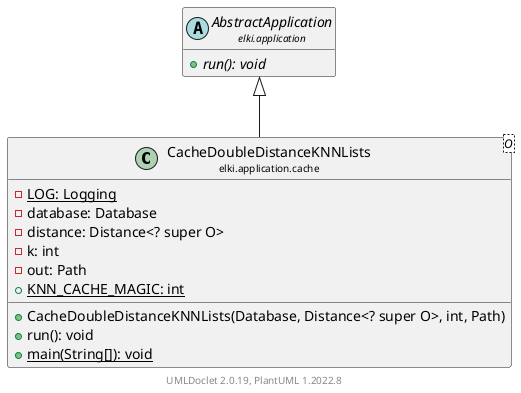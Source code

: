 @startuml
    remove .*\.(Instance|Par|Parameterizer|Factory)$
    set namespaceSeparator none
    hide empty fields
    hide empty methods

    class "<size:14>CacheDoubleDistanceKNNLists\n<size:10>elki.application.cache" as elki.application.cache.CacheDoubleDistanceKNNLists<O> [[CacheDoubleDistanceKNNLists.html]] {
        {static} -LOG: Logging
        -database: Database
        -distance: Distance<? super O>
        -k: int
        -out: Path
        {static} +KNN_CACHE_MAGIC: int
        +CacheDoubleDistanceKNNLists(Database, Distance<? super O>, int, Path)
        +run(): void
        {static} +main(String[]): void
    }

    abstract class "<size:14>AbstractApplication\n<size:10>elki.application" as elki.application.AbstractApplication [[../AbstractApplication.html]] {
        {abstract} +run(): void
    }
    class "<size:14>CacheDoubleDistanceKNNLists.Par\n<size:10>elki.application.cache" as elki.application.cache.CacheDoubleDistanceKNNLists.Par<O> [[CacheDoubleDistanceKNNLists.Par.html]]

    elki.application.AbstractApplication <|-- elki.application.cache.CacheDoubleDistanceKNNLists
    elki.application.cache.CacheDoubleDistanceKNNLists +-- elki.application.cache.CacheDoubleDistanceKNNLists.Par

    center footer UMLDoclet 2.0.19, PlantUML 1.2022.8
@enduml
